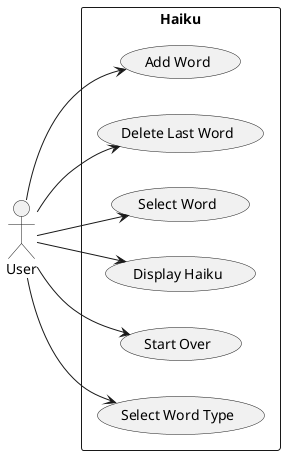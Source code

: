 @startuml
left to right direction
actor User
rectangle Haiku {

User --> (Select Word Type)

User -> (Add Word)

User -> (Delete Last Word)
User -> (Select Word)
User -> (Display Haiku)
User -> (Start Over)
}


@enduml